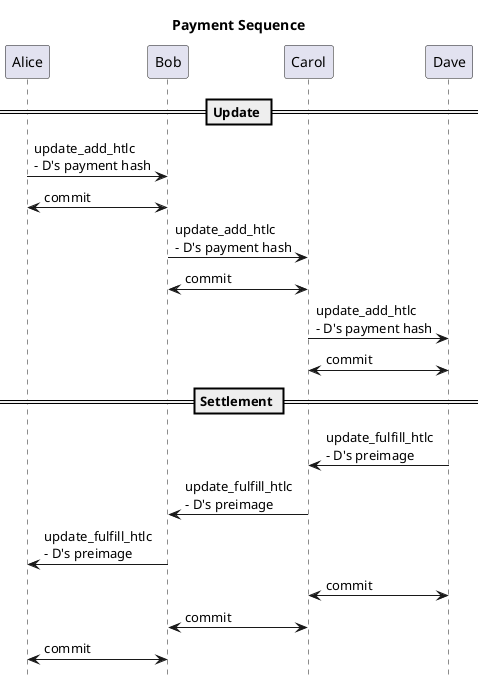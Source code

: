 @startuml
title Payment Sequence
hide footbox
participant Alice
participant Bob
participant Carol
participant Dave

== Update ==

Alice -> Bob: update_add_htlc\n- D's payment hash
Alice <-> Bob: commit

Bob -> Carol: update_add_htlc\n- D's payment hash
Bob <-> Carol: commit

Carol -> Dave: update_add_htlc\n- D's payment hash
Carol <-> Dave: commit

== Settlement ==

Dave -> Carol: update_fulfill_htlc\n- D's preimage
Carol -> Bob: update_fulfill_htlc\n- D's preimage
Bob -> Alice: update_fulfill_htlc\n- D's preimage

Dave <-> Carol: commit
Carol <-> Bob: commit
Bob <-> Alice: commit

@enduml
